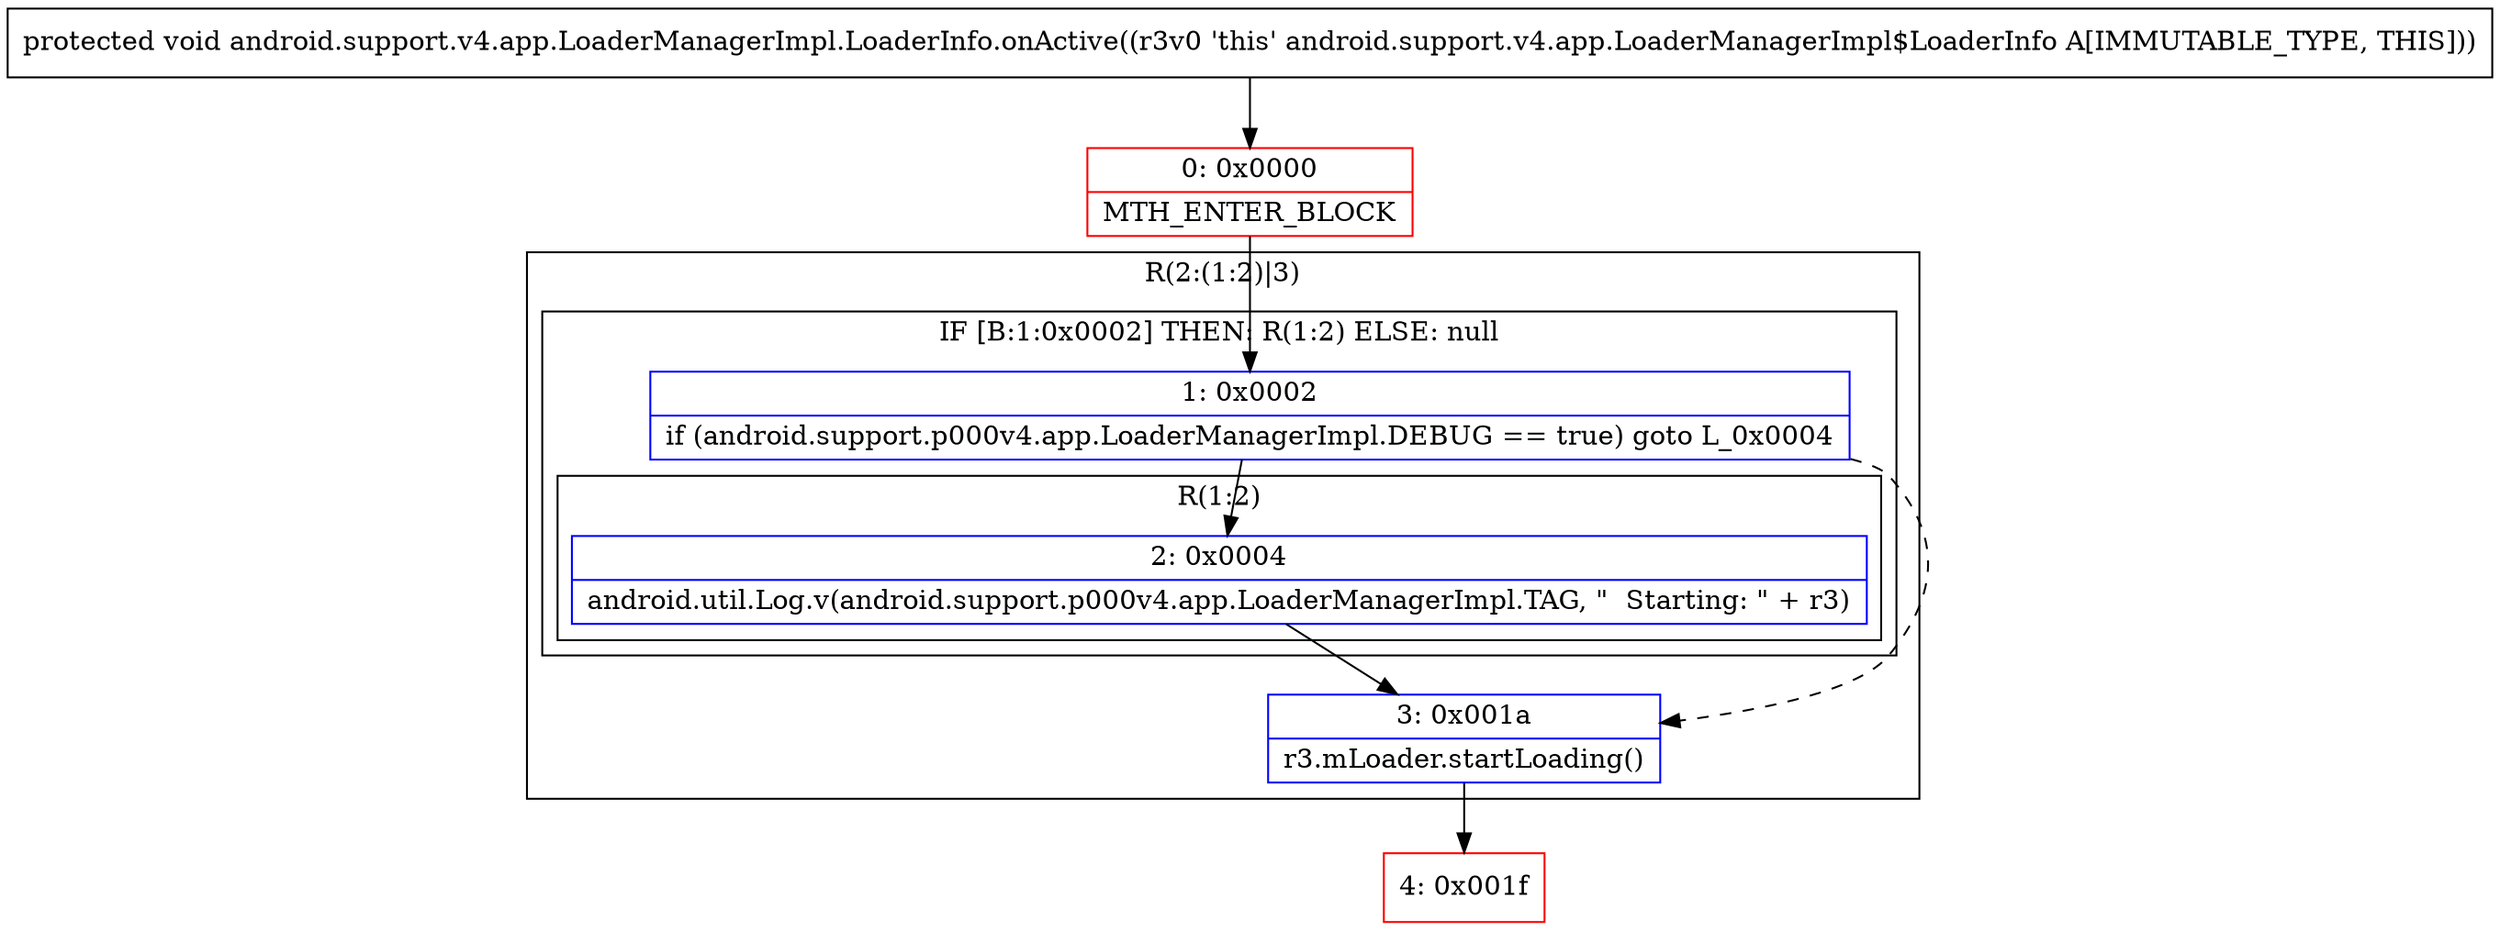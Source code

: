digraph "CFG forandroid.support.v4.app.LoaderManagerImpl.LoaderInfo.onActive()V" {
subgraph cluster_Region_923712436 {
label = "R(2:(1:2)|3)";
node [shape=record,color=blue];
subgraph cluster_IfRegion_795573802 {
label = "IF [B:1:0x0002] THEN: R(1:2) ELSE: null";
node [shape=record,color=blue];
Node_1 [shape=record,label="{1\:\ 0x0002|if (android.support.p000v4.app.LoaderManagerImpl.DEBUG == true) goto L_0x0004\l}"];
subgraph cluster_Region_1389330353 {
label = "R(1:2)";
node [shape=record,color=blue];
Node_2 [shape=record,label="{2\:\ 0x0004|android.util.Log.v(android.support.p000v4.app.LoaderManagerImpl.TAG, \"  Starting: \" + r3)\l}"];
}
}
Node_3 [shape=record,label="{3\:\ 0x001a|r3.mLoader.startLoading()\l}"];
}
Node_0 [shape=record,color=red,label="{0\:\ 0x0000|MTH_ENTER_BLOCK\l}"];
Node_4 [shape=record,color=red,label="{4\:\ 0x001f}"];
MethodNode[shape=record,label="{protected void android.support.v4.app.LoaderManagerImpl.LoaderInfo.onActive((r3v0 'this' android.support.v4.app.LoaderManagerImpl$LoaderInfo A[IMMUTABLE_TYPE, THIS])) }"];
MethodNode -> Node_0;
Node_1 -> Node_2;
Node_1 -> Node_3[style=dashed];
Node_2 -> Node_3;
Node_3 -> Node_4;
Node_0 -> Node_1;
}

